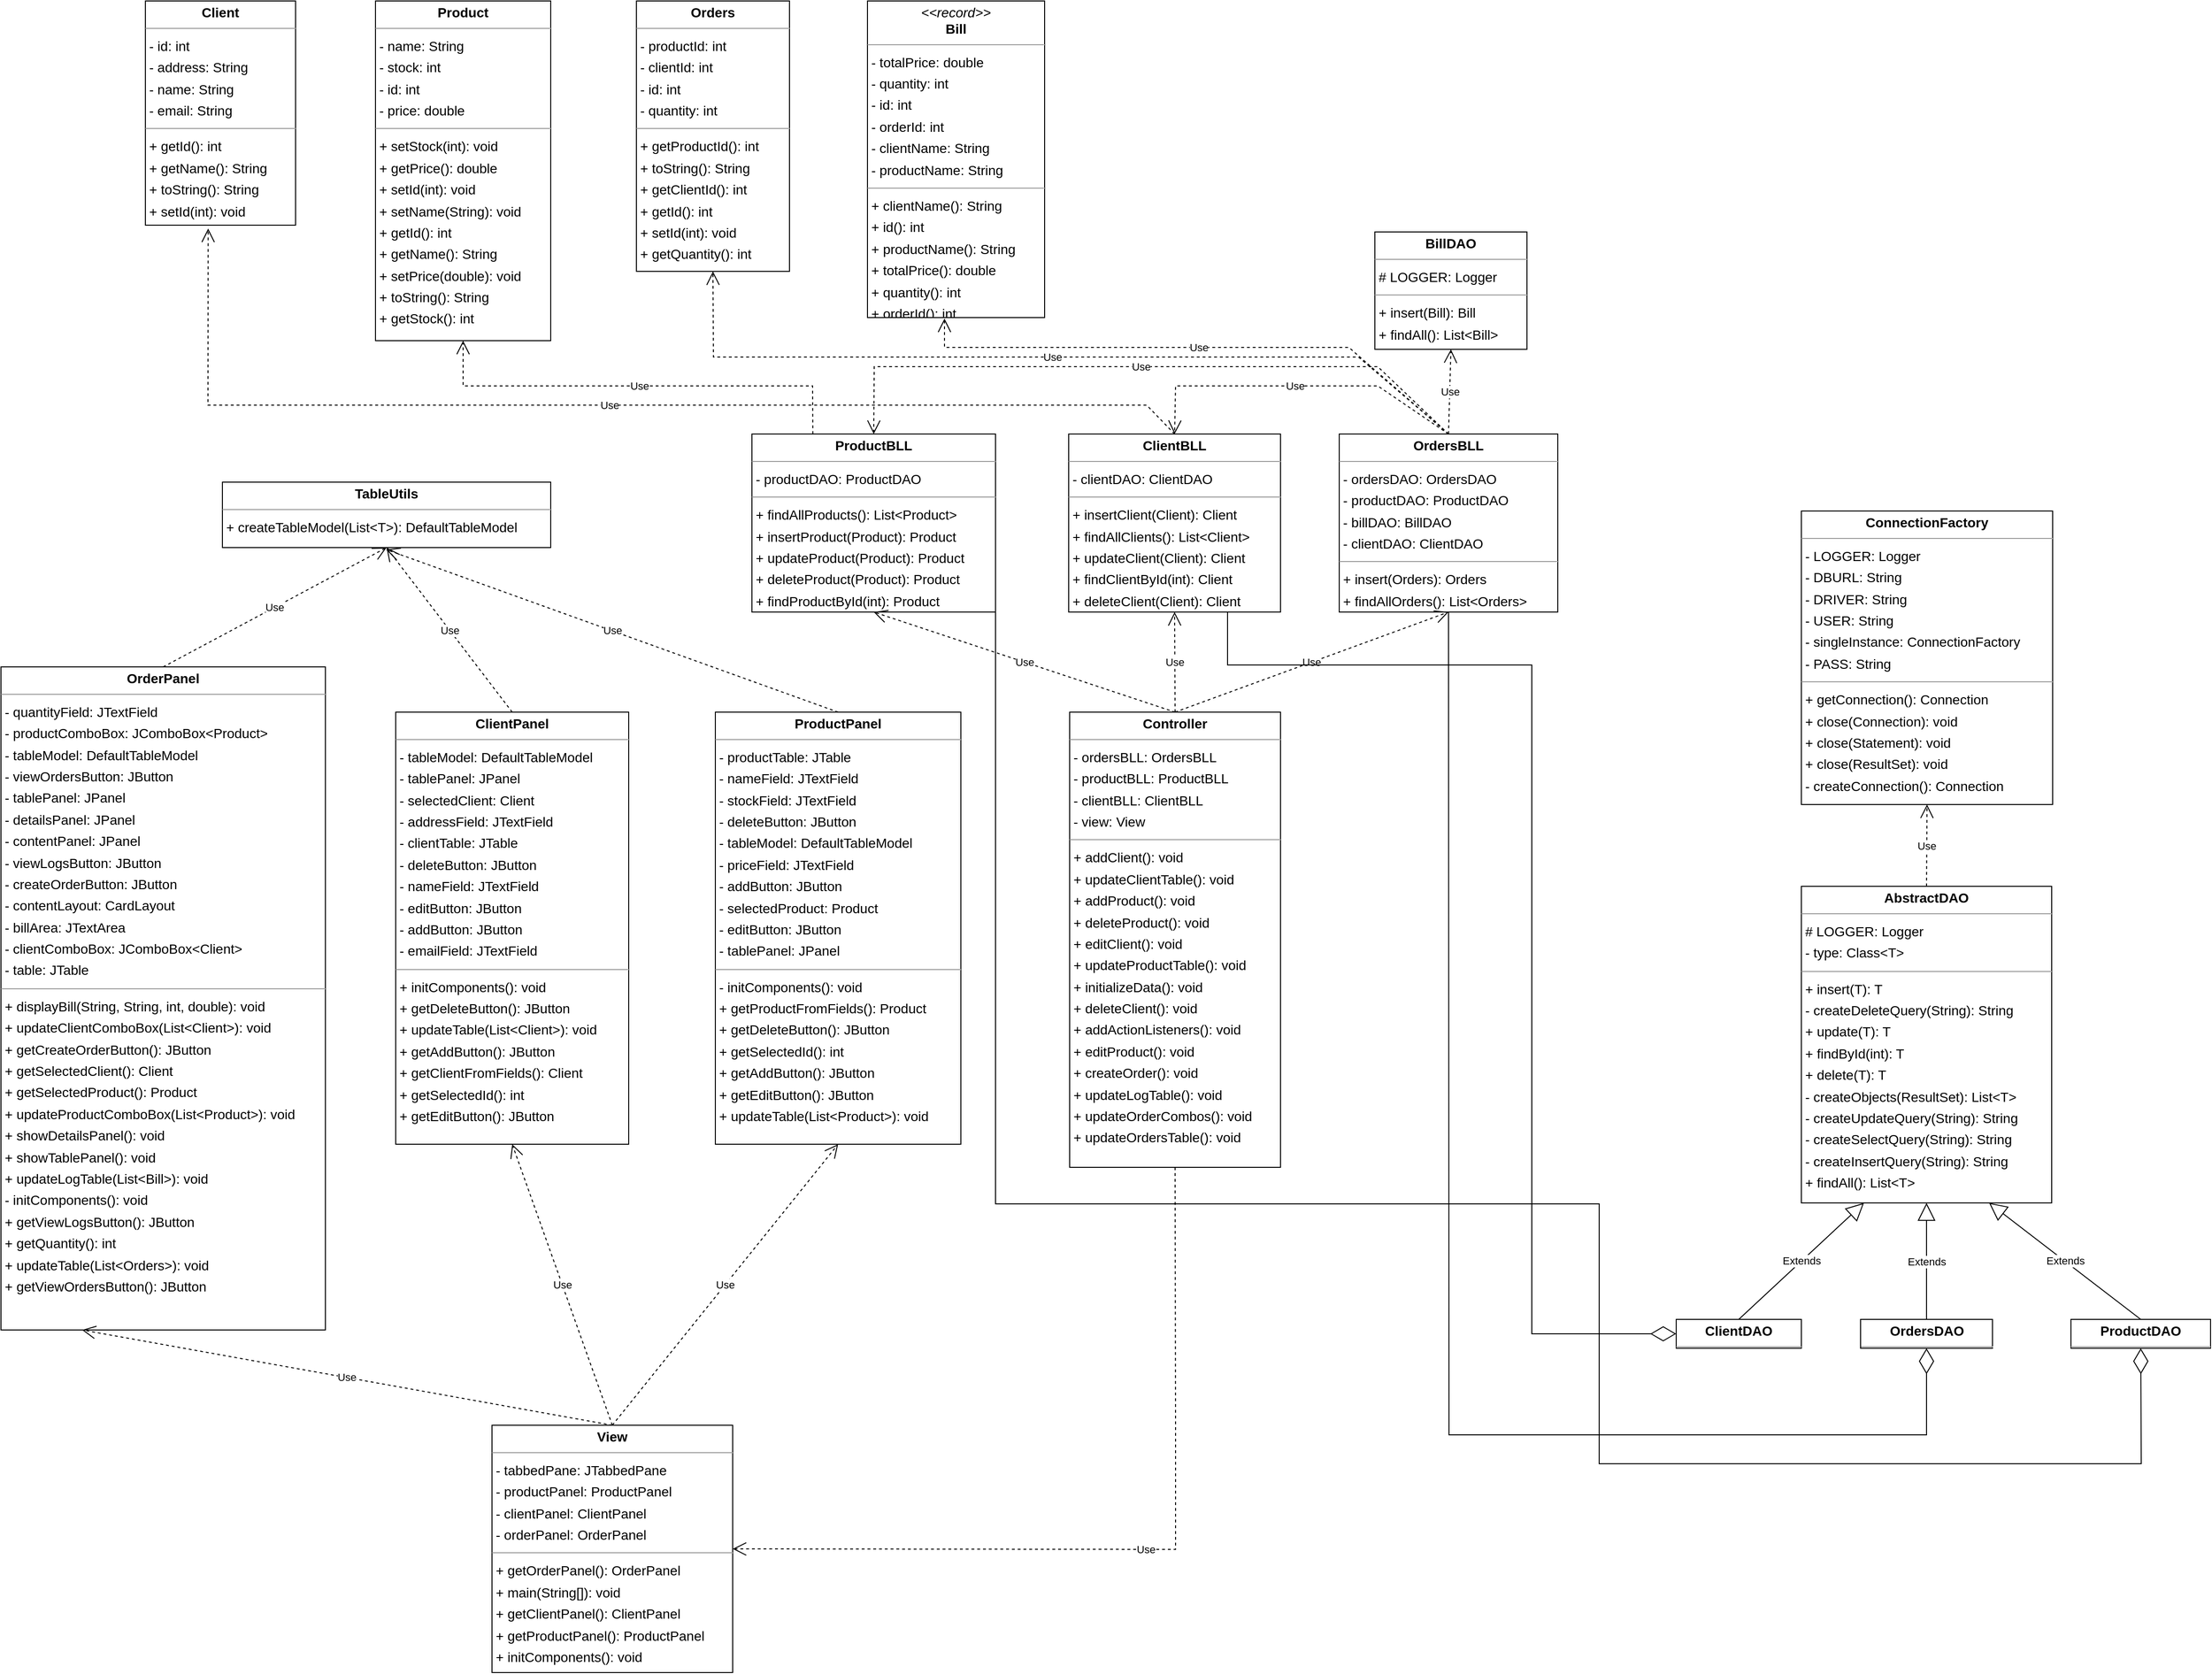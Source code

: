<mxfile version="26.2.13" pages="3">
  <diagram id="HUd5EHPm7nU9fsJU3LUO" name="Class Diagram">
    <mxGraphModel dx="3220" dy="1556" grid="1" gridSize="10" guides="1" tooltips="1" connect="1" arrows="1" fold="1" page="0" pageScale="1" pageWidth="850" pageHeight="1100" background="none" math="0" shadow="0">
      <root>
        <mxCell id="0" />
        <mxCell id="1" parent="0" />
        <mxCell id="node10" value="&lt;p style=&quot;margin:0px;margin-top:4px;text-align:center;&quot;&gt;&lt;b&gt;AbstractDAO&lt;T&gt;&lt;/b&gt;&lt;/p&gt;&lt;hr size=&quot;1&quot;/&gt;&lt;p style=&quot;margin:0 0 0 4px;line-height:1.6;&quot;&gt;# LOGGER: Logger&lt;br/&gt;- type: Class&amp;lt;T&amp;gt;&lt;/p&gt;&lt;hr size=&quot;1&quot;/&gt;&lt;p style=&quot;margin:0 0 0 4px;line-height:1.6;&quot;&gt;+ insert(T): T&lt;br/&gt;- createDeleteQuery(String): String&lt;br/&gt;+ update(T): T&lt;br/&gt;+ findById(int): T&lt;br/&gt;+ delete(T): T&lt;br/&gt;- createObjects(ResultSet): List&amp;lt;T&amp;gt;&lt;br/&gt;- createUpdateQuery(String): String&lt;br/&gt;- createSelectQuery(String): String&lt;br/&gt;- createInsertQuery(String): String&lt;br/&gt;+ findAll(): List&amp;lt;T&amp;gt;&lt;/p&gt;" style="verticalAlign=top;align=left;overflow=fill;fontSize=14;fontFamily=Helvetica;html=1;rounded=0;shadow=0;comic=0;labelBackgroundColor=none;strokeWidth=1;" parent="1" vertex="1">
          <mxGeometry x="1160" y="840" width="260" height="329" as="geometry" />
        </mxCell>
        <mxCell id="node15" value="&lt;p style=&quot;margin:0px;margin-top:4px;text-align:center;&quot;&gt;&lt;i&gt;&amp;lt;&amp;lt;record&amp;gt;&amp;gt;&lt;/i&gt;&lt;br/&gt;&lt;b&gt;Bill&lt;/b&gt;&lt;/p&gt;&lt;hr size=&quot;1&quot;/&gt;&lt;p style=&quot;margin:0 0 0 4px;line-height:1.6;&quot;&gt;- totalPrice: double&lt;br/&gt;- quantity: int&lt;br/&gt;- id: int&lt;br/&gt;- orderId: int&lt;br/&gt;- clientName: String&lt;br/&gt;- productName: String&lt;/p&gt;&lt;hr size=&quot;1&quot;/&gt;&lt;p style=&quot;margin:0 0 0 4px;line-height:1.6;&quot;&gt;+ clientName(): String&lt;br/&gt;+ id(): int&lt;br/&gt;+ productName(): String&lt;br/&gt;+ totalPrice(): double&lt;br/&gt;+ quantity(): int&lt;br/&gt;+ orderId(): int&lt;/p&gt;" style="verticalAlign=top;align=left;overflow=fill;fontSize=14;fontFamily=Helvetica;html=1;rounded=0;shadow=0;comic=0;labelBackgroundColor=none;strokeWidth=1;" parent="1" vertex="1">
          <mxGeometry x="190" y="-80" width="184" height="329" as="geometry" />
        </mxCell>
        <mxCell id="node18" value="&lt;p style=&quot;margin:0px;margin-top:4px;text-align:center;&quot;&gt;&lt;b&gt;BillDAO&lt;/b&gt;&lt;/p&gt;&lt;hr size=&quot;1&quot;/&gt;&lt;p style=&quot;margin:0 0 0 4px;line-height:1.6;&quot;&gt;# LOGGER: Logger&lt;/p&gt;&lt;hr size=&quot;1&quot;/&gt;&lt;p style=&quot;margin:0 0 0 4px;line-height:1.6;&quot;&gt;+ insert(Bill): Bill&lt;br/&gt;+ findAll(): List&amp;lt;Bill&amp;gt;&lt;/p&gt;" style="verticalAlign=top;align=left;overflow=fill;fontSize=14;fontFamily=Helvetica;html=1;rounded=0;shadow=0;comic=0;labelBackgroundColor=none;strokeWidth=1;" parent="1" vertex="1">
          <mxGeometry x="717" y="160" width="158" height="122" as="geometry" />
        </mxCell>
        <mxCell id="node6" value="&lt;p style=&quot;margin:0px;margin-top:4px;text-align:center;&quot;&gt;&lt;b&gt;Client&lt;/b&gt;&lt;/p&gt;&lt;hr size=&quot;1&quot;/&gt;&lt;p style=&quot;margin:0 0 0 4px;line-height:1.6;&quot;&gt;- id: int&lt;br/&gt;- address: String&lt;br/&gt;- name: String&lt;br/&gt;- email: String&lt;/p&gt;&lt;hr size=&quot;1&quot;/&gt;&lt;p style=&quot;margin:0 0 0 4px;line-height:1.6;&quot;&gt;+ getId(): int&lt;br/&gt;+ getName(): String&lt;br/&gt;+ toString(): String&lt;br/&gt;+ setId(int): void&lt;/p&gt;" style="verticalAlign=top;align=left;overflow=fill;fontSize=14;fontFamily=Helvetica;html=1;rounded=0;shadow=0;comic=0;labelBackgroundColor=none;strokeWidth=1;" parent="1" vertex="1">
          <mxGeometry x="-560" y="-80" width="156" height="233" as="geometry" />
        </mxCell>
        <mxCell id="node17" value="&lt;p style=&quot;margin:0px;margin-top:4px;text-align:center;&quot;&gt;&lt;b&gt;ClientBLL&lt;/b&gt;&lt;/p&gt;&lt;hr size=&quot;1&quot;/&gt;&lt;p style=&quot;margin:0 0 0 4px;line-height:1.6;&quot;&gt;- clientDAO: ClientDAO&lt;/p&gt;&lt;hr size=&quot;1&quot;/&gt;&lt;p style=&quot;margin:0 0 0 4px;line-height:1.6;&quot;&gt;+ insertClient(Client): Client&lt;br/&gt;+ findAllClients(): List&amp;lt;Client&amp;gt;&lt;br/&gt;+ updateClient(Client): Client&lt;br/&gt;+ findClientById(int): Client&lt;br/&gt;+ deleteClient(Client): Client&lt;/p&gt;" style="verticalAlign=top;align=left;overflow=fill;fontSize=14;fontFamily=Helvetica;html=1;rounded=0;shadow=0;comic=0;labelBackgroundColor=none;strokeWidth=1;" parent="1" vertex="1">
          <mxGeometry x="399" y="370" width="220" height="185" as="geometry" />
        </mxCell>
        <mxCell id="node7" value="&lt;p style=&quot;margin:0px;margin-top:4px;text-align:center;&quot;&gt;&lt;b&gt;ClientDAO&lt;/b&gt;&lt;/p&gt;&lt;hr size=&quot;1&quot;/&gt;" style="verticalAlign=top;align=left;overflow=fill;fontSize=14;fontFamily=Helvetica;html=1;rounded=0;shadow=0;comic=0;labelBackgroundColor=none;strokeWidth=1;" parent="1" vertex="1">
          <mxGeometry x="1030" y="1290" width="130" height="30" as="geometry" />
        </mxCell>
        <mxCell id="node9" value="&lt;p style=&quot;margin:0px;margin-top:4px;text-align:center;&quot;&gt;&lt;b&gt;ClientPanel&lt;/b&gt;&lt;/p&gt;&lt;hr size=&quot;1&quot;/&gt;&lt;p style=&quot;margin:0 0 0 4px;line-height:1.6;&quot;&gt;- tableModel: DefaultTableModel&lt;br/&gt;- tablePanel: JPanel&lt;br/&gt;- selectedClient: Client&lt;br/&gt;- addressField: JTextField&lt;br/&gt;- clientTable: JTable&lt;br/&gt;- deleteButton: JButton&lt;br/&gt;- nameField: JTextField&lt;br/&gt;- editButton: JButton&lt;br/&gt;- addButton: JButton&lt;br/&gt;- emailField: JTextField&lt;/p&gt;&lt;hr size=&quot;1&quot;/&gt;&lt;p style=&quot;margin:0 0 0 4px;line-height:1.6;&quot;&gt;+ initComponents(): void&lt;br/&gt;+ getDeleteButton(): JButton&lt;br/&gt;+ updateTable(List&amp;lt;Client&amp;gt;): void&lt;br/&gt;+ getAddButton(): JButton&lt;br/&gt;+ getClientFromFields(): Client&lt;br/&gt;+ getSelectedId(): int&lt;br/&gt;+ getEditButton(): JButton&lt;/p&gt;" style="verticalAlign=top;align=left;overflow=fill;fontSize=14;fontFamily=Helvetica;html=1;rounded=0;shadow=0;comic=0;labelBackgroundColor=none;strokeWidth=1;" parent="1" vertex="1">
          <mxGeometry x="-300" y="659" width="242" height="449" as="geometry" />
        </mxCell>
        <mxCell id="node8" value="&lt;p style=&quot;margin:0px;margin-top:4px;text-align:center;&quot;&gt;&lt;b&gt;ConnectionFactory&lt;/b&gt;&lt;/p&gt;&lt;hr size=&quot;1&quot;/&gt;&lt;p style=&quot;margin:0 0 0 4px;line-height:1.6;&quot;&gt;- LOGGER: Logger&lt;br/&gt;- DBURL: String&lt;br/&gt;- DRIVER: String&lt;br/&gt;- USER: String&lt;br/&gt;- singleInstance: ConnectionFactory&lt;br/&gt;- PASS: String&lt;/p&gt;&lt;hr size=&quot;1&quot;/&gt;&lt;p style=&quot;margin:0 0 0 4px;line-height:1.6;&quot;&gt;+ getConnection(): Connection&lt;br/&gt;+ close(Connection): void&lt;br/&gt;+ close(Statement): void&lt;br/&gt;+ close(ResultSet): void&lt;br/&gt;- createConnection(): Connection&lt;/p&gt;" style="verticalAlign=top;align=left;overflow=fill;fontSize=14;fontFamily=Helvetica;html=1;rounded=0;shadow=0;comic=0;labelBackgroundColor=none;strokeWidth=1;" parent="1" vertex="1">
          <mxGeometry x="1160" y="450" width="261" height="305" as="geometry" />
        </mxCell>
        <mxCell id="node12" value="&lt;p style=&quot;margin:0px;margin-top:4px;text-align:center;&quot;&gt;&lt;b&gt;Controller&lt;/b&gt;&lt;/p&gt;&lt;hr size=&quot;1&quot;/&gt;&lt;p style=&quot;margin:0 0 0 4px;line-height:1.6;&quot;&gt;- ordersBLL: OrdersBLL&lt;br/&gt;- productBLL: ProductBLL&lt;br/&gt;- clientBLL: ClientBLL&lt;br/&gt;- view: View&lt;/p&gt;&lt;hr size=&quot;1&quot;/&gt;&lt;p style=&quot;margin:0 0 0 4px;line-height:1.6;&quot;&gt;+ addClient(): void&lt;br/&gt;+ updateClientTable(): void&lt;br/&gt;+ addProduct(): void&lt;br/&gt;+ deleteProduct(): void&lt;br/&gt;+ editClient(): void&lt;br/&gt;+ updateProductTable(): void&lt;br/&gt;+ initializeData(): void&lt;br/&gt;+ deleteClient(): void&lt;br/&gt;+ addActionListeners(): void&lt;br/&gt;+ editProduct(): void&lt;br/&gt;+ createOrder(): void&lt;br/&gt;+ updateLogTable(): void&lt;br/&gt;+ updateOrderCombos(): void&lt;br/&gt;+ updateOrdersTable(): void&lt;/p&gt;" style="verticalAlign=top;align=left;overflow=fill;fontSize=14;fontFamily=Helvetica;html=1;rounded=0;shadow=0;comic=0;labelBackgroundColor=none;strokeWidth=1;" parent="1" vertex="1">
          <mxGeometry x="400" y="659" width="219" height="473" as="geometry" />
        </mxCell>
        <mxCell id="node3" value="&lt;p style=&quot;margin:0px;margin-top:4px;text-align:center;&quot;&gt;&lt;b&gt;OrderPanel&lt;/b&gt;&lt;/p&gt;&lt;hr size=&quot;1&quot;/&gt;&lt;p style=&quot;margin:0 0 0 4px;line-height:1.6;&quot;&gt;- quantityField: JTextField&lt;br/&gt;- productComboBox: JComboBox&amp;lt;Product&amp;gt;&lt;br/&gt;- tableModel: DefaultTableModel&lt;br/&gt;- viewOrdersButton: JButton&lt;br/&gt;- tablePanel: JPanel&lt;br/&gt;- detailsPanel: JPanel&lt;br/&gt;- contentPanel: JPanel&lt;br/&gt;- viewLogsButton: JButton&lt;br/&gt;- createOrderButton: JButton&lt;br/&gt;- contentLayout: CardLayout&lt;br/&gt;- billArea: JTextArea&lt;br/&gt;- clientComboBox: JComboBox&amp;lt;Client&amp;gt;&lt;br/&gt;- table: JTable&lt;/p&gt;&lt;hr size=&quot;1&quot;/&gt;&lt;p style=&quot;margin:0 0 0 4px;line-height:1.6;&quot;&gt;+ displayBill(String, String, int, double): void&lt;br/&gt;+ updateClientComboBox(List&amp;lt;Client&amp;gt;): void&lt;br/&gt;+ getCreateOrderButton(): JButton&lt;br/&gt;+ getSelectedClient(): Client&lt;br/&gt;+ getSelectedProduct(): Product&lt;br/&gt;+ updateProductComboBox(List&amp;lt;Product&amp;gt;): void&lt;br/&gt;+ showDetailsPanel(): void&lt;br/&gt;+ showTablePanel(): void&lt;br/&gt;+ updateLogTable(List&amp;lt;Bill&amp;gt;): void&lt;br/&gt;- initComponents(): void&lt;br/&gt;+ getViewLogsButton(): JButton&lt;br/&gt;+ getQuantity(): int&lt;br/&gt;+ updateTable(List&amp;lt;Orders&amp;gt;): void&lt;br/&gt;+ getViewOrdersButton(): JButton&lt;/p&gt;" style="verticalAlign=top;align=left;overflow=fill;fontSize=14;fontFamily=Helvetica;html=1;rounded=0;shadow=0;comic=0;labelBackgroundColor=none;strokeWidth=1;" parent="1" vertex="1">
          <mxGeometry x="-710" y="612" width="337" height="689" as="geometry" />
        </mxCell>
        <mxCell id="node14" value="&lt;p style=&quot;margin:0px;margin-top:4px;text-align:center;&quot;&gt;&lt;b&gt;Orders&lt;/b&gt;&lt;/p&gt;&lt;hr size=&quot;1&quot;/&gt;&lt;p style=&quot;margin:0 0 0 4px;line-height:1.6;&quot;&gt;- productId: int&lt;br/&gt;- clientId: int&lt;br/&gt;- id: int&lt;br/&gt;- quantity: int&lt;/p&gt;&lt;hr size=&quot;1&quot;/&gt;&lt;p style=&quot;margin:0 0 0 4px;line-height:1.6;&quot;&gt;+ getProductId(): int&lt;br/&gt;+ toString(): String&lt;br/&gt;+ getClientId(): int&lt;br/&gt;+ getId(): int&lt;br/&gt;+ setId(int): void&lt;br/&gt;+ getQuantity(): int&lt;/p&gt;" style="verticalAlign=top;align=left;overflow=fill;fontSize=14;fontFamily=Helvetica;html=1;rounded=0;shadow=0;comic=0;labelBackgroundColor=none;strokeWidth=1;" parent="1" vertex="1">
          <mxGeometry x="-50" y="-80" width="159" height="281" as="geometry" />
        </mxCell>
        <mxCell id="node13" value="&lt;p style=&quot;margin:0px;margin-top:4px;text-align:center;&quot;&gt;&lt;b&gt;OrdersBLL&lt;/b&gt;&lt;/p&gt;&lt;hr size=&quot;1&quot;/&gt;&lt;p style=&quot;margin:0 0 0 4px;line-height:1.6;&quot;&gt;- ordersDAO: OrdersDAO&lt;br/&gt;- productDAO: ProductDAO&lt;br/&gt;- billDAO: BillDAO&lt;br/&gt;- clientDAO: ClientDAO&lt;/p&gt;&lt;hr size=&quot;1&quot;/&gt;&lt;p style=&quot;margin:0 0 0 4px;line-height:1.6;&quot;&gt;+ insert(Orders): Orders&lt;br/&gt;+ findAllOrders(): List&amp;lt;Orders&amp;gt;&lt;/p&gt;" style="verticalAlign=top;align=left;overflow=fill;fontSize=14;fontFamily=Helvetica;html=1;rounded=0;shadow=0;comic=0;labelBackgroundColor=none;strokeWidth=1;" parent="1" vertex="1">
          <mxGeometry x="680" y="370" width="227" height="185" as="geometry" />
        </mxCell>
        <mxCell id="node1" value="&lt;p style=&quot;margin:0px;margin-top:4px;text-align:center;&quot;&gt;&lt;b&gt;OrdersDAO&lt;/b&gt;&lt;/p&gt;&lt;hr size=&quot;1&quot;/&gt;" style="verticalAlign=top;align=left;overflow=fill;fontSize=14;fontFamily=Helvetica;html=1;rounded=0;shadow=0;comic=0;labelBackgroundColor=none;strokeWidth=1;" parent="1" vertex="1">
          <mxGeometry x="1221.5" y="1290" width="137" height="30" as="geometry" />
        </mxCell>
        <mxCell id="node0" value="&lt;p style=&quot;margin:0px;margin-top:4px;text-align:center;&quot;&gt;&lt;b&gt;Product&lt;/b&gt;&lt;/p&gt;&lt;hr size=&quot;1&quot;/&gt;&lt;p style=&quot;margin:0 0 0 4px;line-height:1.6;&quot;&gt;- name: String&lt;br/&gt;- stock: int&lt;br/&gt;- id: int&lt;br/&gt;- price: double&lt;/p&gt;&lt;hr size=&quot;1&quot;/&gt;&lt;p style=&quot;margin:0 0 0 4px;line-height:1.6;&quot;&gt;+ setStock(int): void&lt;br/&gt;+ getPrice(): double&lt;br/&gt;+ setId(int): void&lt;br/&gt;+ setName(String): void&lt;br/&gt;+ getId(): int&lt;br/&gt;+ getName(): String&lt;br/&gt;+ setPrice(double): void&lt;br/&gt;+ toString(): String&lt;br/&gt;+ getStock(): int&lt;/p&gt;" style="verticalAlign=top;align=left;overflow=fill;fontSize=14;fontFamily=Helvetica;html=1;rounded=0;shadow=0;comic=0;labelBackgroundColor=none;strokeWidth=1;" parent="1" vertex="1">
          <mxGeometry x="-321" y="-80" width="182" height="353" as="geometry" />
        </mxCell>
        <mxCell id="node16" value="&lt;p style=&quot;margin:0px;margin-top:4px;text-align:center;&quot;&gt;&lt;b&gt;ProductBLL&lt;/b&gt;&lt;/p&gt;&lt;hr size=&quot;1&quot;/&gt;&lt;p style=&quot;margin:0 0 0 4px;line-height:1.6;&quot;&gt;- productDAO: ProductDAO&lt;/p&gt;&lt;hr size=&quot;1&quot;/&gt;&lt;p style=&quot;margin:0 0 0 4px;line-height:1.6;&quot;&gt;+ findAllProducts(): List&amp;lt;Product&amp;gt;&lt;br/&gt;+ insertProduct(Product): Product&lt;br/&gt;+ updateProduct(Product): Product&lt;br/&gt;+ deleteProduct(Product): Product&lt;br/&gt;+ findProductById(int): Product&lt;/p&gt;" style="verticalAlign=top;align=left;overflow=fill;fontSize=14;fontFamily=Helvetica;html=1;rounded=0;shadow=0;comic=0;labelBackgroundColor=none;strokeWidth=1;" parent="1" vertex="1">
          <mxGeometry x="70" y="370" width="253" height="185" as="geometry" />
        </mxCell>
        <mxCell id="node5" value="&lt;p style=&quot;margin:0px;margin-top:4px;text-align:center;&quot;&gt;&lt;b&gt;ProductDAO&lt;/b&gt;&lt;/p&gt;&lt;hr size=&quot;1&quot;/&gt;" style="verticalAlign=top;align=left;overflow=fill;fontSize=14;fontFamily=Helvetica;html=1;rounded=0;shadow=0;comic=0;labelBackgroundColor=none;strokeWidth=1;" parent="1" vertex="1">
          <mxGeometry x="1440" y="1290" width="145" height="30" as="geometry" />
        </mxCell>
        <mxCell id="node11" value="&lt;p style=&quot;margin:0px;margin-top:4px;text-align:center;&quot;&gt;&lt;b&gt;ProductPanel&lt;/b&gt;&lt;/p&gt;&lt;hr size=&quot;1&quot;/&gt;&lt;p style=&quot;margin:0 0 0 4px;line-height:1.6;&quot;&gt;- productTable: JTable&lt;br/&gt;- nameField: JTextField&lt;br/&gt;- stockField: JTextField&lt;br/&gt;- deleteButton: JButton&lt;br/&gt;- tableModel: DefaultTableModel&lt;br/&gt;- priceField: JTextField&lt;br/&gt;- addButton: JButton&lt;br/&gt;- selectedProduct: Product&lt;br/&gt;- editButton: JButton&lt;br/&gt;- tablePanel: JPanel&lt;/p&gt;&lt;hr size=&quot;1&quot;/&gt;&lt;p style=&quot;margin:0 0 0 4px;line-height:1.6;&quot;&gt;- initComponents(): void&lt;br/&gt;+ getProductFromFields(): Product&lt;br/&gt;+ getDeleteButton(): JButton&lt;br/&gt;+ getSelectedId(): int&lt;br/&gt;+ getAddButton(): JButton&lt;br/&gt;+ getEditButton(): JButton&lt;br/&gt;+ updateTable(List&amp;lt;Product&amp;gt;): void&lt;/p&gt;" style="verticalAlign=top;align=left;overflow=fill;fontSize=14;fontFamily=Helvetica;html=1;rounded=0;shadow=0;comic=0;labelBackgroundColor=none;strokeWidth=1;" parent="1" vertex="1">
          <mxGeometry x="32" y="659" width="255" height="449" as="geometry" />
        </mxCell>
        <mxCell id="node4" value="&lt;p style=&quot;margin:0px;margin-top:4px;text-align:center;&quot;&gt;&lt;b&gt;TableUtils&lt;/b&gt;&lt;/p&gt;&lt;hr size=&quot;1&quot;/&gt;&lt;p style=&quot;margin:0 0 0 4px;line-height:1.6;&quot;&gt;+ createTableModel(List&amp;lt;T&amp;gt;): DefaultTableModel&lt;/p&gt;" style="verticalAlign=top;align=left;overflow=fill;fontSize=14;fontFamily=Helvetica;html=1;rounded=0;shadow=0;comic=0;labelBackgroundColor=none;strokeWidth=1;" parent="1" vertex="1">
          <mxGeometry x="-480" y="420" width="341" height="68" as="geometry" />
        </mxCell>
        <mxCell id="node2" value="&lt;p style=&quot;margin:0px;margin-top:4px;text-align:center;&quot;&gt;&lt;b&gt;View&lt;/b&gt;&lt;/p&gt;&lt;hr size=&quot;1&quot;/&gt;&lt;p style=&quot;margin:0 0 0 4px;line-height:1.6;&quot;&gt;- tabbedPane: JTabbedPane&lt;br/&gt;- productPanel: ProductPanel&lt;br/&gt;- clientPanel: ClientPanel&lt;br/&gt;- orderPanel: OrderPanel&lt;/p&gt;&lt;hr size=&quot;1&quot;/&gt;&lt;p style=&quot;margin:0 0 0 4px;line-height:1.6;&quot;&gt;+ getOrderPanel(): OrderPanel&lt;br/&gt;+ main(String[]): void&lt;br/&gt;+ getClientPanel(): ClientPanel&lt;br/&gt;+ getProductPanel(): ProductPanel&lt;br/&gt;+ initComponents(): void&lt;/p&gt;" style="verticalAlign=top;align=left;overflow=fill;fontSize=14;fontFamily=Helvetica;html=1;rounded=0;shadow=0;comic=0;labelBackgroundColor=none;strokeWidth=1;" parent="1" vertex="1">
          <mxGeometry x="-200" y="1400" width="250" height="257" as="geometry" />
        </mxCell>
        <mxCell id="AoDYJpQm9ZCe2Ik5nKQa-5" value="Extends" style="endArrow=block;endSize=16;endFill=0;html=1;rounded=0;exitX=0.5;exitY=0;exitDx=0;exitDy=0;entryX=0.25;entryY=1;entryDx=0;entryDy=0;" edge="1" parent="1" source="node7" target="node10">
          <mxGeometry width="160" relative="1" as="geometry">
            <mxPoint x="300" y="1120" as="sourcePoint" />
            <mxPoint x="460" y="1120" as="targetPoint" />
          </mxGeometry>
        </mxCell>
        <mxCell id="AoDYJpQm9ZCe2Ik5nKQa-6" value="Extends" style="endArrow=block;endSize=16;endFill=0;html=1;rounded=0;exitX=0.5;exitY=0;exitDx=0;exitDy=0;entryX=0.75;entryY=1;entryDx=0;entryDy=0;" edge="1" parent="1" source="node5" target="node10">
          <mxGeometry width="160" relative="1" as="geometry">
            <mxPoint x="300" y="1120" as="sourcePoint" />
            <mxPoint x="460" y="1120" as="targetPoint" />
          </mxGeometry>
        </mxCell>
        <mxCell id="AoDYJpQm9ZCe2Ik5nKQa-7" value="Extends" style="endArrow=block;endSize=16;endFill=0;html=1;rounded=0;entryX=0.5;entryY=1;entryDx=0;entryDy=0;exitX=0.5;exitY=0;exitDx=0;exitDy=0;" edge="1" parent="1" source="node1" target="node10">
          <mxGeometry width="160" relative="1" as="geometry">
            <mxPoint x="300" y="1120" as="sourcePoint" />
            <mxPoint x="460" y="1120" as="targetPoint" />
          </mxGeometry>
        </mxCell>
        <mxCell id="AoDYJpQm9ZCe2Ik5nKQa-8" value="Use" style="endArrow=open;endSize=12;dashed=1;html=1;rounded=0;exitX=0.5;exitY=0;exitDx=0;exitDy=0;entryX=0.5;entryY=1;entryDx=0;entryDy=0;" edge="1" parent="1" source="node10" target="node8">
          <mxGeometry width="160" relative="1" as="geometry">
            <mxPoint x="300" y="1270" as="sourcePoint" />
            <mxPoint x="460" y="1270" as="targetPoint" />
          </mxGeometry>
        </mxCell>
        <mxCell id="AoDYJpQm9ZCe2Ik5nKQa-17" value="Use" style="endArrow=open;endSize=12;dashed=1;html=1;rounded=0;exitX=0.5;exitY=0;exitDx=0;exitDy=0;entryX=0.25;entryY=1;entryDx=0;entryDy=0;" edge="1" parent="1" source="node2" target="node3">
          <mxGeometry width="160" relative="1" as="geometry">
            <mxPoint x="-30" y="1310" as="sourcePoint" />
            <mxPoint x="130" y="1310" as="targetPoint" />
          </mxGeometry>
        </mxCell>
        <mxCell id="AoDYJpQm9ZCe2Ik5nKQa-18" value="Use" style="endArrow=open;endSize=12;dashed=1;html=1;rounded=0;exitX=0.5;exitY=0;exitDx=0;exitDy=0;" edge="1" parent="1" source="node11">
          <mxGeometry width="160" relative="1" as="geometry">
            <mxPoint x="-30" y="1310" as="sourcePoint" />
            <mxPoint x="-310" y="490" as="targetPoint" />
          </mxGeometry>
        </mxCell>
        <mxCell id="AoDYJpQm9ZCe2Ik5nKQa-19" value="Use" style="endArrow=open;endSize=12;dashed=1;html=1;rounded=0;exitX=0.5;exitY=0;exitDx=0;exitDy=0;entryX=0.5;entryY=1;entryDx=0;entryDy=0;" edge="1" parent="1" source="node9" target="node4">
          <mxGeometry width="160" relative="1" as="geometry">
            <mxPoint x="-30" y="1310" as="sourcePoint" />
            <mxPoint x="130" y="1310" as="targetPoint" />
          </mxGeometry>
        </mxCell>
        <mxCell id="AoDYJpQm9ZCe2Ik5nKQa-20" value="Use" style="endArrow=open;endSize=12;dashed=1;html=1;rounded=0;exitX=0.5;exitY=0;exitDx=0;exitDy=0;entryX=0.5;entryY=1;entryDx=0;entryDy=0;" edge="1" parent="1" source="node3" target="node4">
          <mxGeometry width="160" relative="1" as="geometry">
            <mxPoint x="-30" y="1310" as="sourcePoint" />
            <mxPoint x="130" y="1310" as="targetPoint" />
          </mxGeometry>
        </mxCell>
        <mxCell id="AoDYJpQm9ZCe2Ik5nKQa-21" value="Use" style="endArrow=open;endSize=12;dashed=1;html=1;rounded=0;exitX=0.5;exitY=0;exitDx=0;exitDy=0;entryX=0.5;entryY=1;entryDx=0;entryDy=0;" edge="1" parent="1" source="node12" target="node13">
          <mxGeometry width="160" relative="1" as="geometry">
            <mxPoint x="-30" y="1310" as="sourcePoint" />
            <mxPoint x="130" y="1310" as="targetPoint" />
          </mxGeometry>
        </mxCell>
        <mxCell id="AoDYJpQm9ZCe2Ik5nKQa-22" value="Use" style="endArrow=open;endSize=12;dashed=1;html=1;rounded=0;entryX=0.5;entryY=1;entryDx=0;entryDy=0;exitX=0.5;exitY=0;exitDx=0;exitDy=0;" edge="1" parent="1" source="node12" target="node17">
          <mxGeometry width="160" relative="1" as="geometry">
            <mxPoint x="-30" y="1310" as="sourcePoint" />
            <mxPoint x="130" y="1310" as="targetPoint" />
          </mxGeometry>
        </mxCell>
        <mxCell id="AoDYJpQm9ZCe2Ik5nKQa-23" value="Use" style="endArrow=open;endSize=12;dashed=1;html=1;rounded=0;exitX=0.5;exitY=0;exitDx=0;exitDy=0;entryX=0.5;entryY=1;entryDx=0;entryDy=0;" edge="1" parent="1" source="node12" target="node16">
          <mxGeometry width="160" relative="1" as="geometry">
            <mxPoint x="-30" y="1310" as="sourcePoint" />
            <mxPoint x="130" y="1310" as="targetPoint" />
          </mxGeometry>
        </mxCell>
        <mxCell id="AoDYJpQm9ZCe2Ik5nKQa-24" value="Use" style="endArrow=open;endSize=12;dashed=1;html=1;rounded=0;exitX=0.5;exitY=1;exitDx=0;exitDy=0;entryX=1;entryY=0.5;entryDx=0;entryDy=0;" edge="1" parent="1" source="node12" target="node2">
          <mxGeometry width="160" relative="1" as="geometry">
            <mxPoint x="90" y="1390" as="sourcePoint" />
            <mxPoint x="130" y="1310" as="targetPoint" />
            <Array as="points">
              <mxPoint x="510" y="1400" />
              <mxPoint x="510" y="1529" />
            </Array>
          </mxGeometry>
        </mxCell>
        <mxCell id="AoDYJpQm9ZCe2Ik5nKQa-25" value="Use" style="endArrow=open;endSize=12;dashed=1;html=1;rounded=0;exitX=0.5;exitY=0;exitDx=0;exitDy=0;entryX=0.5;entryY=1;entryDx=0;entryDy=0;" edge="1" parent="1" source="node2" target="node11">
          <mxGeometry width="160" relative="1" as="geometry">
            <mxPoint x="-30" y="1310" as="sourcePoint" />
            <mxPoint x="130" y="1310" as="targetPoint" />
          </mxGeometry>
        </mxCell>
        <mxCell id="AoDYJpQm9ZCe2Ik5nKQa-26" value="Use" style="endArrow=open;endSize=12;dashed=1;html=1;rounded=0;exitX=0.5;exitY=0;exitDx=0;exitDy=0;entryX=0.5;entryY=1;entryDx=0;entryDy=0;" edge="1" parent="1" source="node2" target="node9">
          <mxGeometry width="160" relative="1" as="geometry">
            <mxPoint x="-30" y="1310" as="sourcePoint" />
            <mxPoint x="130" y="1310" as="targetPoint" />
          </mxGeometry>
        </mxCell>
        <mxCell id="AoDYJpQm9ZCe2Ik5nKQa-27" value="Use" style="endArrow=open;endSize=12;dashed=1;html=1;rounded=0;exitX=0.5;exitY=0;exitDx=0;exitDy=0;entryX=0.5;entryY=1;entryDx=0;entryDy=0;" edge="1" parent="1" source="node13" target="node18">
          <mxGeometry width="160" relative="1" as="geometry">
            <mxPoint x="-80" y="600" as="sourcePoint" />
            <mxPoint x="80" y="600" as="targetPoint" />
          </mxGeometry>
        </mxCell>
        <mxCell id="AoDYJpQm9ZCe2Ik5nKQa-28" value="Use" style="endArrow=open;endSize=12;dashed=1;html=1;rounded=0;exitX=0.5;exitY=0;exitDx=0;exitDy=0;entryX=0.5;entryY=0;entryDx=0;entryDy=0;" edge="1" parent="1" source="node13" target="node16">
          <mxGeometry width="160" relative="1" as="geometry">
            <mxPoint x="-80" y="600" as="sourcePoint" />
            <mxPoint x="80" y="600" as="targetPoint" />
            <Array as="points">
              <mxPoint x="720" y="300" />
              <mxPoint x="197" y="300" />
            </Array>
          </mxGeometry>
        </mxCell>
        <mxCell id="AoDYJpQm9ZCe2Ik5nKQa-29" value="Use" style="endArrow=open;endSize=12;dashed=1;html=1;rounded=0;exitX=0.5;exitY=0;exitDx=0;exitDy=0;entryX=0.5;entryY=0;entryDx=0;entryDy=0;" edge="1" parent="1" source="node13" target="node17">
          <mxGeometry width="160" relative="1" as="geometry">
            <mxPoint x="-80" y="600" as="sourcePoint" />
            <mxPoint x="80" y="600" as="targetPoint" />
            <Array as="points">
              <mxPoint x="720" y="320" />
              <mxPoint x="510" y="320" />
            </Array>
          </mxGeometry>
        </mxCell>
        <mxCell id="AoDYJpQm9ZCe2Ik5nKQa-30" value="" style="endArrow=diamondThin;endFill=0;endSize=24;html=1;rounded=0;exitX=0.75;exitY=1;exitDx=0;exitDy=0;entryX=0;entryY=0.5;entryDx=0;entryDy=0;entryPerimeter=0;" edge="1" parent="1" source="node17" target="node7">
          <mxGeometry width="160" relative="1" as="geometry">
            <mxPoint x="300" y="800" as="sourcePoint" />
            <mxPoint x="460" y="800" as="targetPoint" />
            <Array as="points">
              <mxPoint x="564" y="610" />
              <mxPoint x="880" y="610" />
              <mxPoint x="880" y="1305" />
            </Array>
          </mxGeometry>
        </mxCell>
        <mxCell id="AoDYJpQm9ZCe2Ik5nKQa-31" value="" style="endArrow=diamondThin;endFill=0;endSize=24;html=1;rounded=0;exitX=0.5;exitY=1;exitDx=0;exitDy=0;entryX=0.5;entryY=1;entryDx=0;entryDy=0;" edge="1" parent="1" source="node13" target="node1">
          <mxGeometry width="160" relative="1" as="geometry">
            <mxPoint x="300" y="800" as="sourcePoint" />
            <mxPoint x="1410" y="1410" as="targetPoint" />
            <Array as="points">
              <mxPoint x="794" y="1410" />
              <mxPoint x="1290" y="1410" />
            </Array>
          </mxGeometry>
        </mxCell>
        <mxCell id="AoDYJpQm9ZCe2Ik5nKQa-32" value="" style="endArrow=diamondThin;endFill=0;endSize=24;html=1;rounded=0;exitX=1;exitY=1;exitDx=0;exitDy=0;entryX=0.5;entryY=1;entryDx=0;entryDy=0;" edge="1" parent="1" source="node16" target="node5">
          <mxGeometry width="160" relative="1" as="geometry">
            <mxPoint x="300" y="830" as="sourcePoint" />
            <mxPoint x="320" y="730" as="targetPoint" />
            <Array as="points">
              <mxPoint x="323" y="1170" />
              <mxPoint x="950" y="1170" />
              <mxPoint x="950" y="1440" />
              <mxPoint x="1513" y="1440" />
            </Array>
          </mxGeometry>
        </mxCell>
        <mxCell id="AoDYJpQm9ZCe2Ik5nKQa-34" value="Use" style="endArrow=open;endSize=12;dashed=1;html=1;rounded=0;exitX=0.25;exitY=0;exitDx=0;exitDy=0;entryX=0.5;entryY=1;entryDx=0;entryDy=0;" edge="1" parent="1" source="node16" target="node0">
          <mxGeometry width="160" relative="1" as="geometry">
            <mxPoint y="300" as="sourcePoint" />
            <mxPoint x="160" y="300" as="targetPoint" />
            <Array as="points">
              <mxPoint x="133" y="320" />
              <mxPoint x="-230" y="320" />
            </Array>
          </mxGeometry>
        </mxCell>
        <mxCell id="AoDYJpQm9ZCe2Ik5nKQa-37" value="Use" style="endArrow=open;endSize=12;dashed=1;html=1;rounded=0;exitX=0.5;exitY=0;exitDx=0;exitDy=0;entryX=0.5;entryY=1;entryDx=0;entryDy=0;" edge="1" parent="1" source="node13" target="node14">
          <mxGeometry width="160" relative="1" as="geometry">
            <mxPoint y="300" as="sourcePoint" />
            <mxPoint x="160" y="300" as="targetPoint" />
            <Array as="points">
              <mxPoint x="700" y="290" />
              <mxPoint x="30" y="290" />
            </Array>
          </mxGeometry>
        </mxCell>
        <mxCell id="AoDYJpQm9ZCe2Ik5nKQa-38" value="Use" style="endArrow=open;endSize=12;dashed=1;html=1;rounded=0;exitX=0.5;exitY=0;exitDx=0;exitDy=0;entryX=0.418;entryY=1.015;entryDx=0;entryDy=0;entryPerimeter=0;" edge="1" parent="1" source="node17" target="node6">
          <mxGeometry width="160" relative="1" as="geometry">
            <mxPoint y="300" as="sourcePoint" />
            <mxPoint x="160" y="300" as="targetPoint" />
            <Array as="points">
              <mxPoint x="480" y="340" />
              <mxPoint x="-495" y="340" />
            </Array>
          </mxGeometry>
        </mxCell>
        <mxCell id="AoDYJpQm9ZCe2Ik5nKQa-39" value="Use" style="endArrow=open;endSize=12;dashed=1;html=1;rounded=0;exitX=0.5;exitY=0;exitDx=0;exitDy=0;" edge="1" parent="1" source="node13">
          <mxGeometry width="160" relative="1" as="geometry">
            <mxPoint y="300" as="sourcePoint" />
            <mxPoint x="270" y="250" as="targetPoint" />
            <Array as="points">
              <mxPoint x="690" y="280" />
              <mxPoint x="270" y="280" />
            </Array>
          </mxGeometry>
        </mxCell>
      </root>
    </mxGraphModel>
  </diagram>
  <diagram id="ZX23rb50sI4XjIKNsMhc" name="Package Diagram">
    <mxGraphModel dx="1210" dy="578" grid="1" gridSize="10" guides="1" tooltips="1" connect="1" arrows="1" fold="1" page="1" pageScale="1" pageWidth="850" pageHeight="1100" math="0" shadow="0">
      <root>
        <mxCell id="0" />
        <mxCell id="1" parent="0" />
        <mxCell id="uzCptkObBbxRCk2yXxsB-2" value="&amp;nbsp; &amp;nbsp;Model&lt;div&gt;&lt;span style=&quot;font-weight: normal;&quot;&gt;- Client&lt;/span&gt;&lt;/div&gt;&lt;div&gt;&lt;span style=&quot;font-weight: normal;&quot;&gt;- Product&amp;nbsp;&lt;/span&gt;&lt;/div&gt;&lt;div&gt;&lt;span style=&quot;font-weight: normal;&quot;&gt;- Orders&lt;/span&gt;&lt;/div&gt;&lt;div&gt;&lt;span style=&quot;font-weight: normal;&quot;&gt;- Bill&lt;/span&gt;&lt;/div&gt;" style="shape=folder;fontStyle=1;spacingTop=10;tabWidth=40;tabHeight=14;tabPosition=left;html=1;whiteSpace=wrap;" vertex="1" parent="1">
          <mxGeometry x="600" y="310" width="210" height="130" as="geometry" />
        </mxCell>
        <mxCell id="uzCptkObBbxRCk2yXxsB-3" value="Presentation&lt;br&gt;&lt;div&gt;&lt;div&gt;&lt;span style=&quot;font-weight: 400;&quot;&gt;- ClientPanel&lt;/span&gt;&lt;/div&gt;&lt;div&gt;&lt;span style=&quot;font-weight: 400;&quot;&gt;- Controller&lt;/span&gt;&lt;/div&gt;&lt;div&gt;&lt;span style=&quot;font-weight: 400;&quot;&gt;- OrderPanel&lt;/span&gt;&lt;/div&gt;&lt;div&gt;&lt;span style=&quot;font-weight: 400;&quot;&gt;- ProductPanel&lt;/span&gt;&lt;/div&gt;&lt;div&gt;&lt;span style=&quot;font-weight: 400;&quot;&gt;- TableUtils&lt;/span&gt;&lt;/div&gt;&lt;div&gt;&lt;span style=&quot;font-weight: 400;&quot;&gt;- View&lt;/span&gt;&lt;/div&gt;&lt;/div&gt;" style="shape=folder;fontStyle=1;spacingTop=10;tabWidth=40;tabHeight=14;tabPosition=left;html=1;whiteSpace=wrap;" vertex="1" parent="1">
          <mxGeometry x="80" y="140" width="210" height="130" as="geometry" />
        </mxCell>
        <mxCell id="uzCptkObBbxRCk2yXxsB-4" value="Business Logic&lt;br&gt;&lt;div&gt;&lt;span style=&quot;font-weight: normal;&quot;&gt;-&amp;nbsp;&lt;/span&gt;&lt;span style=&quot;background-color: transparent; font-weight: 400;&quot;&gt;ClientBLL&lt;/span&gt;&lt;/div&gt;&lt;div&gt;&lt;span style=&quot;font-weight: 400;&quot;&gt;- OrdersBLL&lt;/span&gt;&lt;/div&gt;&lt;div&gt;&lt;span style=&quot;font-weight: 400;&quot;&gt;- ProductBLL&lt;/span&gt;&lt;/div&gt;" style="shape=folder;fontStyle=1;spacingTop=10;tabWidth=40;tabHeight=14;tabPosition=left;html=1;whiteSpace=wrap;" vertex="1" parent="1">
          <mxGeometry x="80" y="310" width="210" height="130" as="geometry" />
        </mxCell>
        <mxCell id="uzCptkObBbxRCk2yXxsB-5" value="Data&amp;nbsp;&lt;span style=&quot;background-color: transparent; color: light-dark(rgb(0, 0, 0), rgb(255, 255, 255));&quot;&gt;Access&lt;/span&gt;&lt;div&gt;&lt;span style=&quot;font-weight: normal;&quot;&gt;-&amp;nbsp;&lt;/span&gt;&lt;span style=&quot;font-weight: 400;&quot;&gt;&lt;span style=&quot;background-color: transparent;&quot;&gt;AbstractDAO&lt;/span&gt;&lt;span style=&quot;background-color: transparent;&quot;&gt;&lt;div&gt;&amp;nbsp;- BillDAO&lt;/div&gt;&lt;div&gt;- ClientDAO&lt;/div&gt;&lt;div&gt;- OrdersDAO&lt;/div&gt;&lt;/span&gt;&lt;span style=&quot;background-color: transparent;&quot;&gt;- ProductDAO&lt;/span&gt;&lt;/span&gt;&lt;span style=&quot;background-color: transparent; color: light-dark(rgb(0, 0, 0), rgb(255, 255, 255));&quot;&gt;&amp;nbsp;&lt;br&gt;&lt;/span&gt;&lt;/div&gt;" style="shape=folder;fontStyle=1;spacingTop=10;tabWidth=40;tabHeight=14;tabPosition=left;html=1;whiteSpace=wrap;" vertex="1" parent="1">
          <mxGeometry x="80" y="480" width="210" height="130" as="geometry" />
        </mxCell>
        <mxCell id="uzCptkObBbxRCk2yXxsB-6" value="" style="endArrow=open;endSize=12;dashed=1;html=1;rounded=0;exitX=0;exitY=0;exitDx=210;exitDy=72;exitPerimeter=0;entryX=0;entryY=0;entryDx=125;entryDy=14;entryPerimeter=0;" edge="1" parent="1" source="uzCptkObBbxRCk2yXxsB-3" target="uzCptkObBbxRCk2yXxsB-2">
          <mxGeometry width="160" relative="1" as="geometry">
            <mxPoint x="480" y="430" as="sourcePoint" />
            <mxPoint x="640" y="430" as="targetPoint" />
          </mxGeometry>
        </mxCell>
        <mxCell id="uzCptkObBbxRCk2yXxsB-7" value="" style="endArrow=open;endSize=12;dashed=1;html=1;rounded=0;exitX=0;exitY=0;exitDx=210;exitDy=72;exitPerimeter=0;entryX=0;entryY=0;entryDx=0;entryDy=72;entryPerimeter=0;" edge="1" parent="1" source="uzCptkObBbxRCk2yXxsB-4" target="uzCptkObBbxRCk2yXxsB-2">
          <mxGeometry width="160" relative="1" as="geometry">
            <mxPoint x="490" y="440" as="sourcePoint" />
            <mxPoint x="650" y="440" as="targetPoint" />
          </mxGeometry>
        </mxCell>
        <mxCell id="uzCptkObBbxRCk2yXxsB-8" value="" style="endArrow=open;endSize=12;dashed=1;html=1;rounded=0;exitX=0;exitY=0;exitDx=210;exitDy=72;exitPerimeter=0;entryX=0.5;entryY=1;entryDx=0;entryDy=0;entryPerimeter=0;" edge="1" parent="1" source="uzCptkObBbxRCk2yXxsB-5" target="uzCptkObBbxRCk2yXxsB-2">
          <mxGeometry width="160" relative="1" as="geometry">
            <mxPoint x="500" y="450" as="sourcePoint" />
            <mxPoint x="660" y="450" as="targetPoint" />
          </mxGeometry>
        </mxCell>
        <mxCell id="uzCptkObBbxRCk2yXxsB-9" value="" style="endArrow=open;endSize=12;dashed=1;html=1;rounded=0;exitX=0.5;exitY=1;exitDx=0;exitDy=0;exitPerimeter=0;entryX=0.499;entryY=0.141;entryDx=0;entryDy=0;entryPerimeter=0;" edge="1" parent="1" source="uzCptkObBbxRCk2yXxsB-3" target="uzCptkObBbxRCk2yXxsB-4">
          <mxGeometry width="160" relative="1" as="geometry">
            <mxPoint x="510" y="460" as="sourcePoint" />
            <mxPoint x="670" y="460" as="targetPoint" />
          </mxGeometry>
        </mxCell>
        <mxCell id="uzCptkObBbxRCk2yXxsB-10" value="" style="endArrow=open;endSize=12;dashed=1;html=1;rounded=0;exitX=0.5;exitY=1;exitDx=0;exitDy=0;exitPerimeter=0;entryX=0.499;entryY=0.112;entryDx=0;entryDy=0;entryPerimeter=0;" edge="1" parent="1" source="uzCptkObBbxRCk2yXxsB-4" target="uzCptkObBbxRCk2yXxsB-5">
          <mxGeometry width="160" relative="1" as="geometry">
            <mxPoint x="520" y="470" as="sourcePoint" />
            <mxPoint x="680" y="470" as="targetPoint" />
          </mxGeometry>
        </mxCell>
        <mxCell id="uzCptkObBbxRCk2yXxsB-11" value="&lt;div&gt;Connection&lt;/div&gt;&lt;div&gt;&lt;span style=&quot;font-weight: 400;&quot;&gt;- ConnectionFactory&lt;/span&gt;&lt;/div&gt;" style="shape=folder;fontStyle=1;spacingTop=10;tabWidth=40;tabHeight=14;tabPosition=left;html=1;whiteSpace=wrap;" vertex="1" parent="1">
          <mxGeometry x="600" y="480" width="210" height="130" as="geometry" />
        </mxCell>
        <mxCell id="uzCptkObBbxRCk2yXxsB-13" value="" style="endArrow=open;endSize=12;dashed=1;html=1;rounded=0;exitX=0;exitY=0;exitDx=210;exitDy=72;exitPerimeter=0;entryX=0.5;entryY=1;entryDx=0;entryDy=0;entryPerimeter=0;" edge="1" parent="1">
          <mxGeometry width="160" relative="1" as="geometry">
            <mxPoint x="290" y="552" as="sourcePoint" />
            <mxPoint x="705" y="440" as="targetPoint" />
          </mxGeometry>
        </mxCell>
        <mxCell id="uzCptkObBbxRCk2yXxsB-14" value="" style="endArrow=open;endSize=12;dashed=1;html=1;rounded=0;" edge="1" parent="1" target="uzCptkObBbxRCk2yXxsB-11">
          <mxGeometry width="160" relative="1" as="geometry">
            <mxPoint x="290" y="550" as="sourcePoint" />
            <mxPoint x="715" y="450" as="targetPoint" />
          </mxGeometry>
        </mxCell>
      </root>
    </mxGraphModel>
  </diagram>
  <diagram id="rEibPJtXga8x05KnnEpn" name="Case Diagram">
    <mxGraphModel dx="1210" dy="578" grid="1" gridSize="10" guides="1" tooltips="1" connect="1" arrows="1" fold="1" page="1" pageScale="1" pageWidth="850" pageHeight="1100" math="0" shadow="0">
      <root>
        <mxCell id="0" />
        <mxCell id="1" parent="0" />
        <mxCell id="bTtx_cbv1a1AXn8pIyeA-24" style="edgeStyle=orthogonalEdgeStyle;rounded=0;orthogonalLoop=1;jettySize=auto;html=1;exitX=1;exitY=0.333;exitDx=0;exitDy=0;exitPerimeter=0;" edge="1" parent="1" source="bTtx_cbv1a1AXn8pIyeA-2">
          <mxGeometry relative="1" as="geometry">
            <mxPoint x="100" y="460" as="targetPoint" />
          </mxGeometry>
        </mxCell>
        <mxCell id="bTtx_cbv1a1AXn8pIyeA-2" value="Project Manager&lt;div&gt;&lt;br&gt;&lt;/div&gt;" style="shape=umlActor;verticalLabelPosition=bottom;verticalAlign=top;html=1;" vertex="1" parent="1">
          <mxGeometry x="70" y="440" width="30" height="60" as="geometry" />
        </mxCell>
        <mxCell id="bTtx_cbv1a1AXn8pIyeA-3" value="Add Client" style="ellipse;whiteSpace=wrap;html=1;" vertex="1" parent="1">
          <mxGeometry x="250" y="150" width="140" height="70" as="geometry" />
        </mxCell>
        <mxCell id="bTtx_cbv1a1AXn8pIyeA-4" value="Edit Client" style="ellipse;whiteSpace=wrap;html=1;" vertex="1" parent="1">
          <mxGeometry x="250" y="230" width="140" height="70" as="geometry" />
        </mxCell>
        <mxCell id="bTtx_cbv1a1AXn8pIyeA-5" value="Delete Client" style="ellipse;whiteSpace=wrap;html=1;" vertex="1" parent="1">
          <mxGeometry x="250" y="310" width="140" height="70" as="geometry" />
        </mxCell>
        <mxCell id="bTtx_cbv1a1AXn8pIyeA-6" value="View Clients" style="ellipse;whiteSpace=wrap;html=1;" vertex="1" parent="1">
          <mxGeometry x="250" y="390" width="140" height="70" as="geometry" />
        </mxCell>
        <mxCell id="bTtx_cbv1a1AXn8pIyeA-7" value="Add Product" style="ellipse;whiteSpace=wrap;html=1;" vertex="1" parent="1">
          <mxGeometry x="250" y="470" width="140" height="70" as="geometry" />
        </mxCell>
        <mxCell id="bTtx_cbv1a1AXn8pIyeA-8" value="Edit Product" style="ellipse;whiteSpace=wrap;html=1;" vertex="1" parent="1">
          <mxGeometry x="250" y="550" width="140" height="70" as="geometry" />
        </mxCell>
        <mxCell id="bTtx_cbv1a1AXn8pIyeA-9" value="Delete Product" style="ellipse;whiteSpace=wrap;html=1;" vertex="1" parent="1">
          <mxGeometry x="250" y="630" width="140" height="70" as="geometry" />
        </mxCell>
        <mxCell id="bTtx_cbv1a1AXn8pIyeA-10" value="" style="endArrow=none;html=1;rounded=0;exitX=1;exitY=0.333;exitDx=0;exitDy=0;exitPerimeter=0;entryX=0;entryY=0.5;entryDx=0;entryDy=0;" edge="1" parent="1" source="bTtx_cbv1a1AXn8pIyeA-2" target="bTtx_cbv1a1AXn8pIyeA-3">
          <mxGeometry width="50" height="50" relative="1" as="geometry">
            <mxPoint x="690" y="370" as="sourcePoint" />
            <mxPoint x="740" y="320" as="targetPoint" />
          </mxGeometry>
        </mxCell>
        <mxCell id="bTtx_cbv1a1AXn8pIyeA-11" value="" style="endArrow=none;html=1;rounded=0;entryX=0;entryY=0.5;entryDx=0;entryDy=0;" edge="1" parent="1" target="bTtx_cbv1a1AXn8pIyeA-4">
          <mxGeometry width="50" height="50" relative="1" as="geometry">
            <mxPoint x="100" y="460" as="sourcePoint" />
            <mxPoint x="260" y="195" as="targetPoint" />
          </mxGeometry>
        </mxCell>
        <mxCell id="bTtx_cbv1a1AXn8pIyeA-12" value="" style="endArrow=none;html=1;rounded=0;entryX=0;entryY=0.5;entryDx=0;entryDy=0;" edge="1" parent="1" target="bTtx_cbv1a1AXn8pIyeA-5">
          <mxGeometry width="50" height="50" relative="1" as="geometry">
            <mxPoint x="100" y="460" as="sourcePoint" />
            <mxPoint x="270" y="205" as="targetPoint" />
          </mxGeometry>
        </mxCell>
        <mxCell id="bTtx_cbv1a1AXn8pIyeA-13" value="" style="endArrow=none;html=1;rounded=0;exitX=1;exitY=0.333;exitDx=0;exitDy=0;exitPerimeter=0;entryX=0;entryY=0.5;entryDx=0;entryDy=0;" edge="1" parent="1" source="bTtx_cbv1a1AXn8pIyeA-2" target="bTtx_cbv1a1AXn8pIyeA-6">
          <mxGeometry width="50" height="50" relative="1" as="geometry">
            <mxPoint x="130" y="490" as="sourcePoint" />
            <mxPoint x="280" y="215" as="targetPoint" />
          </mxGeometry>
        </mxCell>
        <mxCell id="bTtx_cbv1a1AXn8pIyeA-14" value="" style="endArrow=none;html=1;rounded=0;entryX=0;entryY=0.5;entryDx=0;entryDy=0;" edge="1" parent="1" target="bTtx_cbv1a1AXn8pIyeA-7">
          <mxGeometry width="50" height="50" relative="1" as="geometry">
            <mxPoint x="100" y="460" as="sourcePoint" />
            <mxPoint x="290" y="225" as="targetPoint" />
          </mxGeometry>
        </mxCell>
        <mxCell id="bTtx_cbv1a1AXn8pIyeA-15" value="" style="endArrow=none;html=1;rounded=0;entryX=0;entryY=0.5;entryDx=0;entryDy=0;" edge="1" parent="1" target="bTtx_cbv1a1AXn8pIyeA-9">
          <mxGeometry width="50" height="50" relative="1" as="geometry">
            <mxPoint x="100" y="460" as="sourcePoint" />
            <mxPoint x="300" y="235" as="targetPoint" />
          </mxGeometry>
        </mxCell>
        <mxCell id="bTtx_cbv1a1AXn8pIyeA-16" value="" style="endArrow=none;html=1;rounded=0;entryX=0;entryY=0.5;entryDx=0;entryDy=0;" edge="1" parent="1" target="bTtx_cbv1a1AXn8pIyeA-8">
          <mxGeometry width="50" height="50" relative="1" as="geometry">
            <mxPoint x="100" y="460" as="sourcePoint" />
            <mxPoint x="310" y="245" as="targetPoint" />
          </mxGeometry>
        </mxCell>
        <mxCell id="bTtx_cbv1a1AXn8pIyeA-17" value="View Products" style="ellipse;whiteSpace=wrap;html=1;" vertex="1" parent="1">
          <mxGeometry x="250" y="710" width="140" height="70" as="geometry" />
        </mxCell>
        <mxCell id="bTtx_cbv1a1AXn8pIyeA-18" value="Create Order" style="ellipse;whiteSpace=wrap;html=1;" vertex="1" parent="1">
          <mxGeometry x="250" y="790" width="140" height="70" as="geometry" />
        </mxCell>
        <mxCell id="bTtx_cbv1a1AXn8pIyeA-21" value="View Bill" style="ellipse;whiteSpace=wrap;html=1;" vertex="1" parent="1">
          <mxGeometry x="250" y="870" width="140" height="70" as="geometry" />
        </mxCell>
        <mxCell id="bTtx_cbv1a1AXn8pIyeA-22" value="View Orders" style="ellipse;whiteSpace=wrap;html=1;" vertex="1" parent="1">
          <mxGeometry x="250" y="950" width="140" height="70" as="geometry" />
        </mxCell>
        <mxCell id="bTtx_cbv1a1AXn8pIyeA-23" value="View Bills" style="ellipse;whiteSpace=wrap;html=1;" vertex="1" parent="1">
          <mxGeometry x="250" y="1030" width="140" height="70" as="geometry" />
        </mxCell>
        <mxCell id="bTtx_cbv1a1AXn8pIyeA-25" value="" style="endArrow=none;html=1;rounded=0;entryX=0.002;entryY=0.388;entryDx=0;entryDy=0;entryPerimeter=0;" edge="1" parent="1" target="bTtx_cbv1a1AXn8pIyeA-18">
          <mxGeometry width="50" height="50" relative="1" as="geometry">
            <mxPoint x="100" y="460" as="sourcePoint" />
            <mxPoint x="250" y="665" as="targetPoint" />
          </mxGeometry>
        </mxCell>
        <mxCell id="bTtx_cbv1a1AXn8pIyeA-26" value="" style="endArrow=none;html=1;rounded=0;entryX=0;entryY=0.5;entryDx=0;entryDy=0;" edge="1" parent="1" target="bTtx_cbv1a1AXn8pIyeA-17">
          <mxGeometry width="50" height="50" relative="1" as="geometry">
            <mxPoint x="100" y="460" as="sourcePoint" />
            <mxPoint x="260" y="675" as="targetPoint" />
          </mxGeometry>
        </mxCell>
        <mxCell id="bTtx_cbv1a1AXn8pIyeA-27" value="" style="endArrow=none;html=1;rounded=0;entryX=0;entryY=0.5;entryDx=0;entryDy=0;" edge="1" parent="1" target="bTtx_cbv1a1AXn8pIyeA-21">
          <mxGeometry width="50" height="50" relative="1" as="geometry">
            <mxPoint x="100" y="460" as="sourcePoint" />
            <mxPoint x="270" y="685" as="targetPoint" />
          </mxGeometry>
        </mxCell>
        <mxCell id="bTtx_cbv1a1AXn8pIyeA-28" value="" style="endArrow=none;html=1;rounded=0;entryX=0;entryY=0.5;entryDx=0;entryDy=0;" edge="1" parent="1" target="bTtx_cbv1a1AXn8pIyeA-22">
          <mxGeometry width="50" height="50" relative="1" as="geometry">
            <mxPoint x="100" y="460" as="sourcePoint" />
            <mxPoint x="280" y="695" as="targetPoint" />
          </mxGeometry>
        </mxCell>
        <mxCell id="bTtx_cbv1a1AXn8pIyeA-29" value="" style="endArrow=none;html=1;rounded=0;entryX=0;entryY=0.5;entryDx=0;entryDy=0;" edge="1" parent="1" target="bTtx_cbv1a1AXn8pIyeA-23">
          <mxGeometry width="50" height="50" relative="1" as="geometry">
            <mxPoint x="100" y="460" as="sourcePoint" />
            <mxPoint x="290" y="705" as="targetPoint" />
          </mxGeometry>
        </mxCell>
      </root>
    </mxGraphModel>
  </diagram>
</mxfile>
